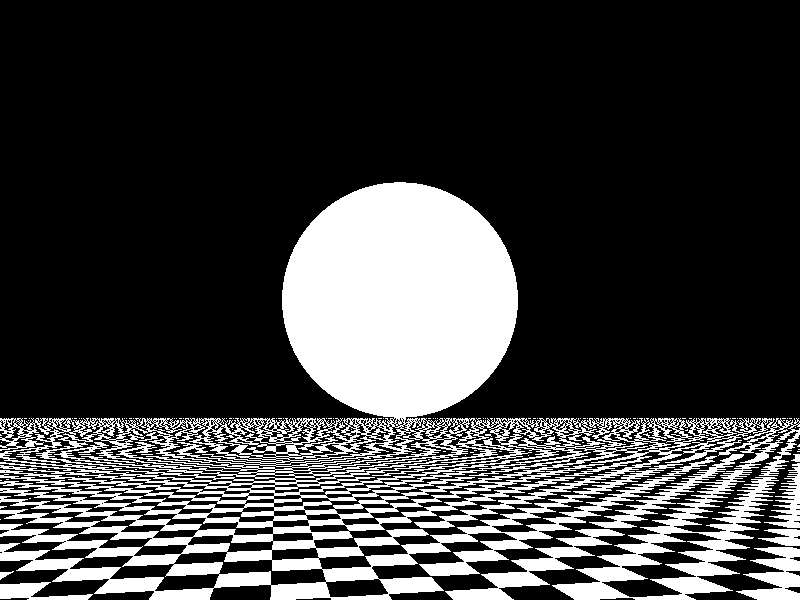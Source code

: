 #include "colors.inc"

camera {
  location <-2, 3, -10>
  look_at <0, 5, 0>
}

plane { // the floor
  y, 0  // along the x-z plane (y is the normal vector)
  pigment { checker color Black color White } // checkered pattern
}

sphere {
  <0, 5, 0>, 2
  pigment { color White }
  finish {
    reflection 0.9
    phong 1
  }
}

light_source { <10, 10, -10> color White }

light_source { <-10, 5, -15> color White }
